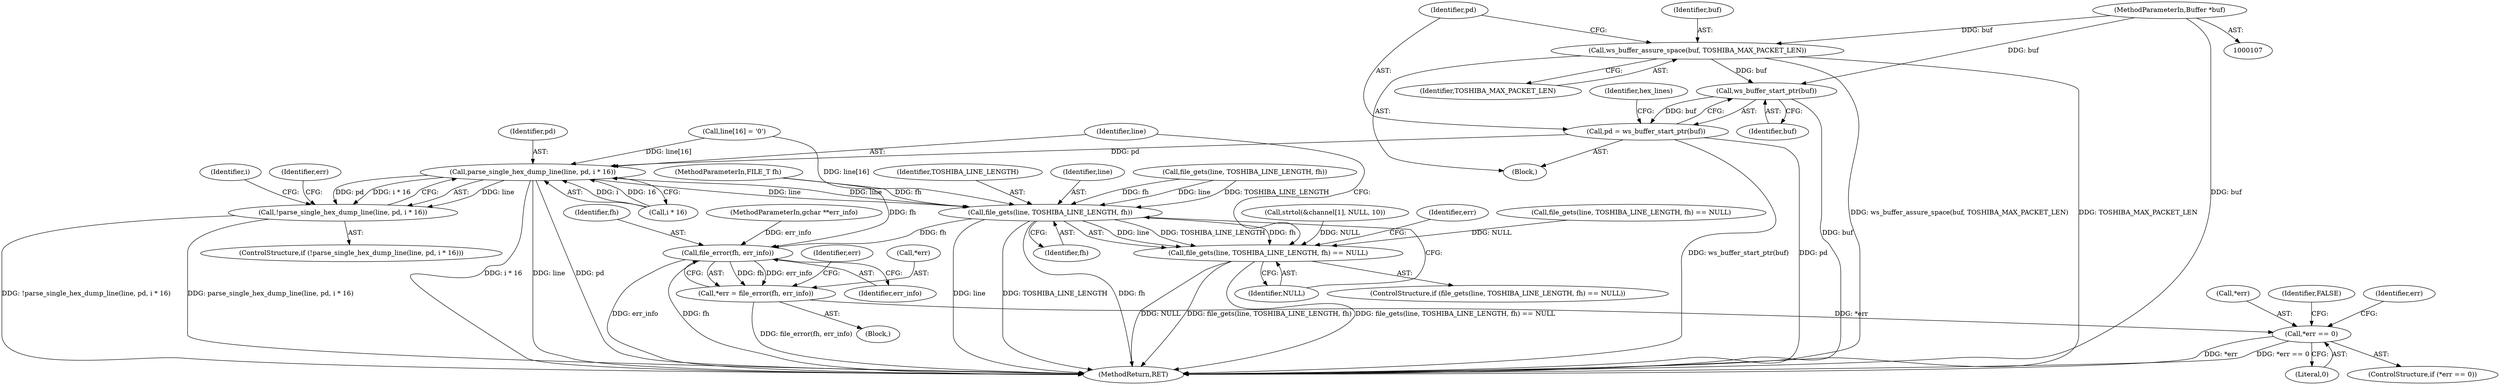 digraph "1_wireshark_5efb45231671baa2db2011d8f67f9d6e72bc455b@del" {
"1000380" [label="(Call,ws_buffer_assure_space(buf, TOSHIBA_MAX_PACKET_LEN))"];
"1000110" [label="(MethodParameterIn,Buffer *buf)"];
"1000385" [label="(Call,ws_buffer_start_ptr(buf))"];
"1000383" [label="(Call,pd = ws_buffer_start_ptr(buf))"];
"1000437" [label="(Call,parse_single_hex_dump_line(line, pd, i * 16))"];
"1000411" [label="(Call,file_gets(line, TOSHIBA_LINE_LENGTH, fh))"];
"1000410" [label="(Call,file_gets(line, TOSHIBA_LINE_LENGTH, fh) == NULL)"];
"1000420" [label="(Call,file_error(fh, err_info))"];
"1000417" [label="(Call,*err = file_error(fh, err_info))"];
"1000424" [label="(Call,*err == 0)"];
"1000436" [label="(Call,!parse_single_hex_dump_line(line, pd, i * 16))"];
"1000437" [label="(Call,parse_single_hex_dump_line(line, pd, i * 16))"];
"1000424" [label="(Call,*err == 0)"];
"1000110" [label="(MethodParameterIn,Buffer *buf)"];
"1000440" [label="(Call,i * 16)"];
"1000438" [label="(Identifier,line)"];
"1000417" [label="(Call,*err = file_error(fh, err_info))"];
"1000112" [label="(MethodParameterIn,gchar **err_info)"];
"1000427" [label="(Literal,0)"];
"1000423" [label="(ControlStructure,if (*err == 0))"];
"1000332" [label="(Call,strtol(&channel[1], NULL, 10))"];
"1000425" [label="(Call,*err)"];
"1000426" [label="(Identifier,err)"];
"1000419" [label="(Identifier,err)"];
"1000385" [label="(Call,ws_buffer_start_ptr(buf))"];
"1000435" [label="(ControlStructure,if (!parse_single_hex_dump_line(line, pd, i * 16)))"];
"1000416" [label="(Block,)"];
"1000436" [label="(Call,!parse_single_hex_dump_line(line, pd, i * 16))"];
"1000407" [label="(Identifier,i)"];
"1000457" [label="(MethodReturn,RET)"];
"1000380" [label="(Call,ws_buffer_assure_space(buf, TOSHIBA_MAX_PACKET_LEN))"];
"1000384" [label="(Identifier,pd)"];
"1000418" [label="(Call,*err)"];
"1000196" [label="(Call,file_gets(line, TOSHIBA_LINE_LENGTH, fh) == NULL)"];
"1000108" [label="(MethodParameterIn,FILE_T fh)"];
"1000383" [label="(Call,pd = ws_buffer_start_ptr(buf))"];
"1000434" [label="(Identifier,FALSE)"];
"1000381" [label="(Identifier,buf)"];
"1000413" [label="(Identifier,TOSHIBA_LINE_LENGTH)"];
"1000382" [label="(Identifier,TOSHIBA_MAX_PACKET_LEN)"];
"1000446" [label="(Identifier,err)"];
"1000421" [label="(Identifier,fh)"];
"1000386" [label="(Identifier,buf)"];
"1000410" [label="(Call,file_gets(line, TOSHIBA_LINE_LENGTH, fh) == NULL)"];
"1000412" [label="(Identifier,line)"];
"1000411" [label="(Call,file_gets(line, TOSHIBA_LINE_LENGTH, fh))"];
"1000415" [label="(Identifier,NULL)"];
"1000414" [label="(Identifier,fh)"];
"1000197" [label="(Call,file_gets(line, TOSHIBA_LINE_LENGTH, fh))"];
"1000420" [label="(Call,file_error(fh, err_info))"];
"1000431" [label="(Identifier,err)"];
"1000221" [label="(Call,line[16] = '\0')"];
"1000388" [label="(Identifier,hex_lines)"];
"1000113" [label="(Block,)"];
"1000422" [label="(Identifier,err_info)"];
"1000439" [label="(Identifier,pd)"];
"1000409" [label="(ControlStructure,if (file_gets(line, TOSHIBA_LINE_LENGTH, fh) == NULL))"];
"1000380" -> "1000113"  [label="AST: "];
"1000380" -> "1000382"  [label="CFG: "];
"1000381" -> "1000380"  [label="AST: "];
"1000382" -> "1000380"  [label="AST: "];
"1000384" -> "1000380"  [label="CFG: "];
"1000380" -> "1000457"  [label="DDG: ws_buffer_assure_space(buf, TOSHIBA_MAX_PACKET_LEN)"];
"1000380" -> "1000457"  [label="DDG: TOSHIBA_MAX_PACKET_LEN"];
"1000110" -> "1000380"  [label="DDG: buf"];
"1000380" -> "1000385"  [label="DDG: buf"];
"1000110" -> "1000107"  [label="AST: "];
"1000110" -> "1000457"  [label="DDG: buf"];
"1000110" -> "1000385"  [label="DDG: buf"];
"1000385" -> "1000383"  [label="AST: "];
"1000385" -> "1000386"  [label="CFG: "];
"1000386" -> "1000385"  [label="AST: "];
"1000383" -> "1000385"  [label="CFG: "];
"1000385" -> "1000457"  [label="DDG: buf"];
"1000385" -> "1000383"  [label="DDG: buf"];
"1000383" -> "1000113"  [label="AST: "];
"1000384" -> "1000383"  [label="AST: "];
"1000388" -> "1000383"  [label="CFG: "];
"1000383" -> "1000457"  [label="DDG: pd"];
"1000383" -> "1000457"  [label="DDG: ws_buffer_start_ptr(buf)"];
"1000383" -> "1000437"  [label="DDG: pd"];
"1000437" -> "1000436"  [label="AST: "];
"1000437" -> "1000440"  [label="CFG: "];
"1000438" -> "1000437"  [label="AST: "];
"1000439" -> "1000437"  [label="AST: "];
"1000440" -> "1000437"  [label="AST: "];
"1000436" -> "1000437"  [label="CFG: "];
"1000437" -> "1000457"  [label="DDG: i * 16"];
"1000437" -> "1000457"  [label="DDG: line"];
"1000437" -> "1000457"  [label="DDG: pd"];
"1000437" -> "1000411"  [label="DDG: line"];
"1000437" -> "1000436"  [label="DDG: line"];
"1000437" -> "1000436"  [label="DDG: pd"];
"1000437" -> "1000436"  [label="DDG: i * 16"];
"1000411" -> "1000437"  [label="DDG: line"];
"1000221" -> "1000437"  [label="DDG: line[16]"];
"1000440" -> "1000437"  [label="DDG: i"];
"1000440" -> "1000437"  [label="DDG: 16"];
"1000411" -> "1000410"  [label="AST: "];
"1000411" -> "1000414"  [label="CFG: "];
"1000412" -> "1000411"  [label="AST: "];
"1000413" -> "1000411"  [label="AST: "];
"1000414" -> "1000411"  [label="AST: "];
"1000415" -> "1000411"  [label="CFG: "];
"1000411" -> "1000457"  [label="DDG: line"];
"1000411" -> "1000457"  [label="DDG: fh"];
"1000411" -> "1000457"  [label="DDG: TOSHIBA_LINE_LENGTH"];
"1000411" -> "1000410"  [label="DDG: line"];
"1000411" -> "1000410"  [label="DDG: TOSHIBA_LINE_LENGTH"];
"1000411" -> "1000410"  [label="DDG: fh"];
"1000221" -> "1000411"  [label="DDG: line[16]"];
"1000197" -> "1000411"  [label="DDG: line"];
"1000197" -> "1000411"  [label="DDG: TOSHIBA_LINE_LENGTH"];
"1000197" -> "1000411"  [label="DDG: fh"];
"1000108" -> "1000411"  [label="DDG: fh"];
"1000411" -> "1000420"  [label="DDG: fh"];
"1000410" -> "1000409"  [label="AST: "];
"1000410" -> "1000415"  [label="CFG: "];
"1000415" -> "1000410"  [label="AST: "];
"1000419" -> "1000410"  [label="CFG: "];
"1000438" -> "1000410"  [label="CFG: "];
"1000410" -> "1000457"  [label="DDG: file_gets(line, TOSHIBA_LINE_LENGTH, fh)"];
"1000410" -> "1000457"  [label="DDG: file_gets(line, TOSHIBA_LINE_LENGTH, fh) == NULL"];
"1000410" -> "1000457"  [label="DDG: NULL"];
"1000196" -> "1000410"  [label="DDG: NULL"];
"1000332" -> "1000410"  [label="DDG: NULL"];
"1000420" -> "1000417"  [label="AST: "];
"1000420" -> "1000422"  [label="CFG: "];
"1000421" -> "1000420"  [label="AST: "];
"1000422" -> "1000420"  [label="AST: "];
"1000417" -> "1000420"  [label="CFG: "];
"1000420" -> "1000457"  [label="DDG: err_info"];
"1000420" -> "1000457"  [label="DDG: fh"];
"1000420" -> "1000417"  [label="DDG: fh"];
"1000420" -> "1000417"  [label="DDG: err_info"];
"1000108" -> "1000420"  [label="DDG: fh"];
"1000112" -> "1000420"  [label="DDG: err_info"];
"1000417" -> "1000416"  [label="AST: "];
"1000418" -> "1000417"  [label="AST: "];
"1000426" -> "1000417"  [label="CFG: "];
"1000417" -> "1000457"  [label="DDG: file_error(fh, err_info)"];
"1000417" -> "1000424"  [label="DDG: *err"];
"1000424" -> "1000423"  [label="AST: "];
"1000424" -> "1000427"  [label="CFG: "];
"1000425" -> "1000424"  [label="AST: "];
"1000427" -> "1000424"  [label="AST: "];
"1000431" -> "1000424"  [label="CFG: "];
"1000434" -> "1000424"  [label="CFG: "];
"1000424" -> "1000457"  [label="DDG: *err"];
"1000424" -> "1000457"  [label="DDG: *err == 0"];
"1000436" -> "1000435"  [label="AST: "];
"1000446" -> "1000436"  [label="CFG: "];
"1000407" -> "1000436"  [label="CFG: "];
"1000436" -> "1000457"  [label="DDG: !parse_single_hex_dump_line(line, pd, i * 16)"];
"1000436" -> "1000457"  [label="DDG: parse_single_hex_dump_line(line, pd, i * 16)"];
}
